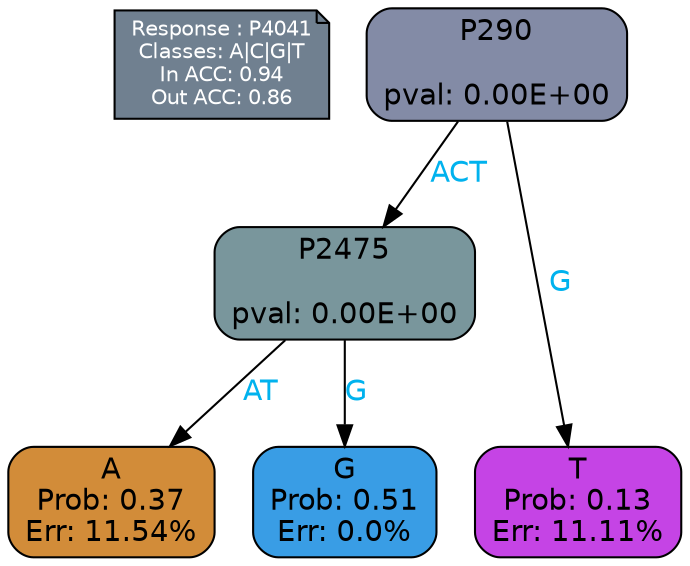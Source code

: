 digraph Tree {
node [shape=box, style="filled, rounded", color="black", fontname=helvetica] ;
graph [ranksep=equally, splines=polylines, bgcolor=transparent, dpi=600] ;
edge [fontname=helvetica] ;
LEGEND [label="Response : P4041
Classes: A|C|G|T
In ACC: 0.94
Out ACC: 0.86
",shape=note,align=left,style=filled,fillcolor="slategray",fontcolor="white",fontsize=10];1 [label="P290

pval: 0.00E+00", fillcolor="#838ba6"] ;
2 [label="P2475

pval: 0.00E+00", fillcolor="#79969c"] ;
3 [label="A
Prob: 0.37
Err: 11.54%", fillcolor="#d28c39"] ;
4 [label="G
Prob: 0.51
Err: 0.0%", fillcolor="#399de5"] ;
5 [label="T
Prob: 0.13
Err: 11.11%", fillcolor="#c544e5"] ;
1 -> 2 [label="ACT",fontcolor=deepskyblue2] ;
1 -> 5 [label="G",fontcolor=deepskyblue2] ;
2 -> 3 [label="AT",fontcolor=deepskyblue2] ;
2 -> 4 [label="G",fontcolor=deepskyblue2] ;
{rank = same; 3;4;5;}{rank = same; LEGEND;1;}}